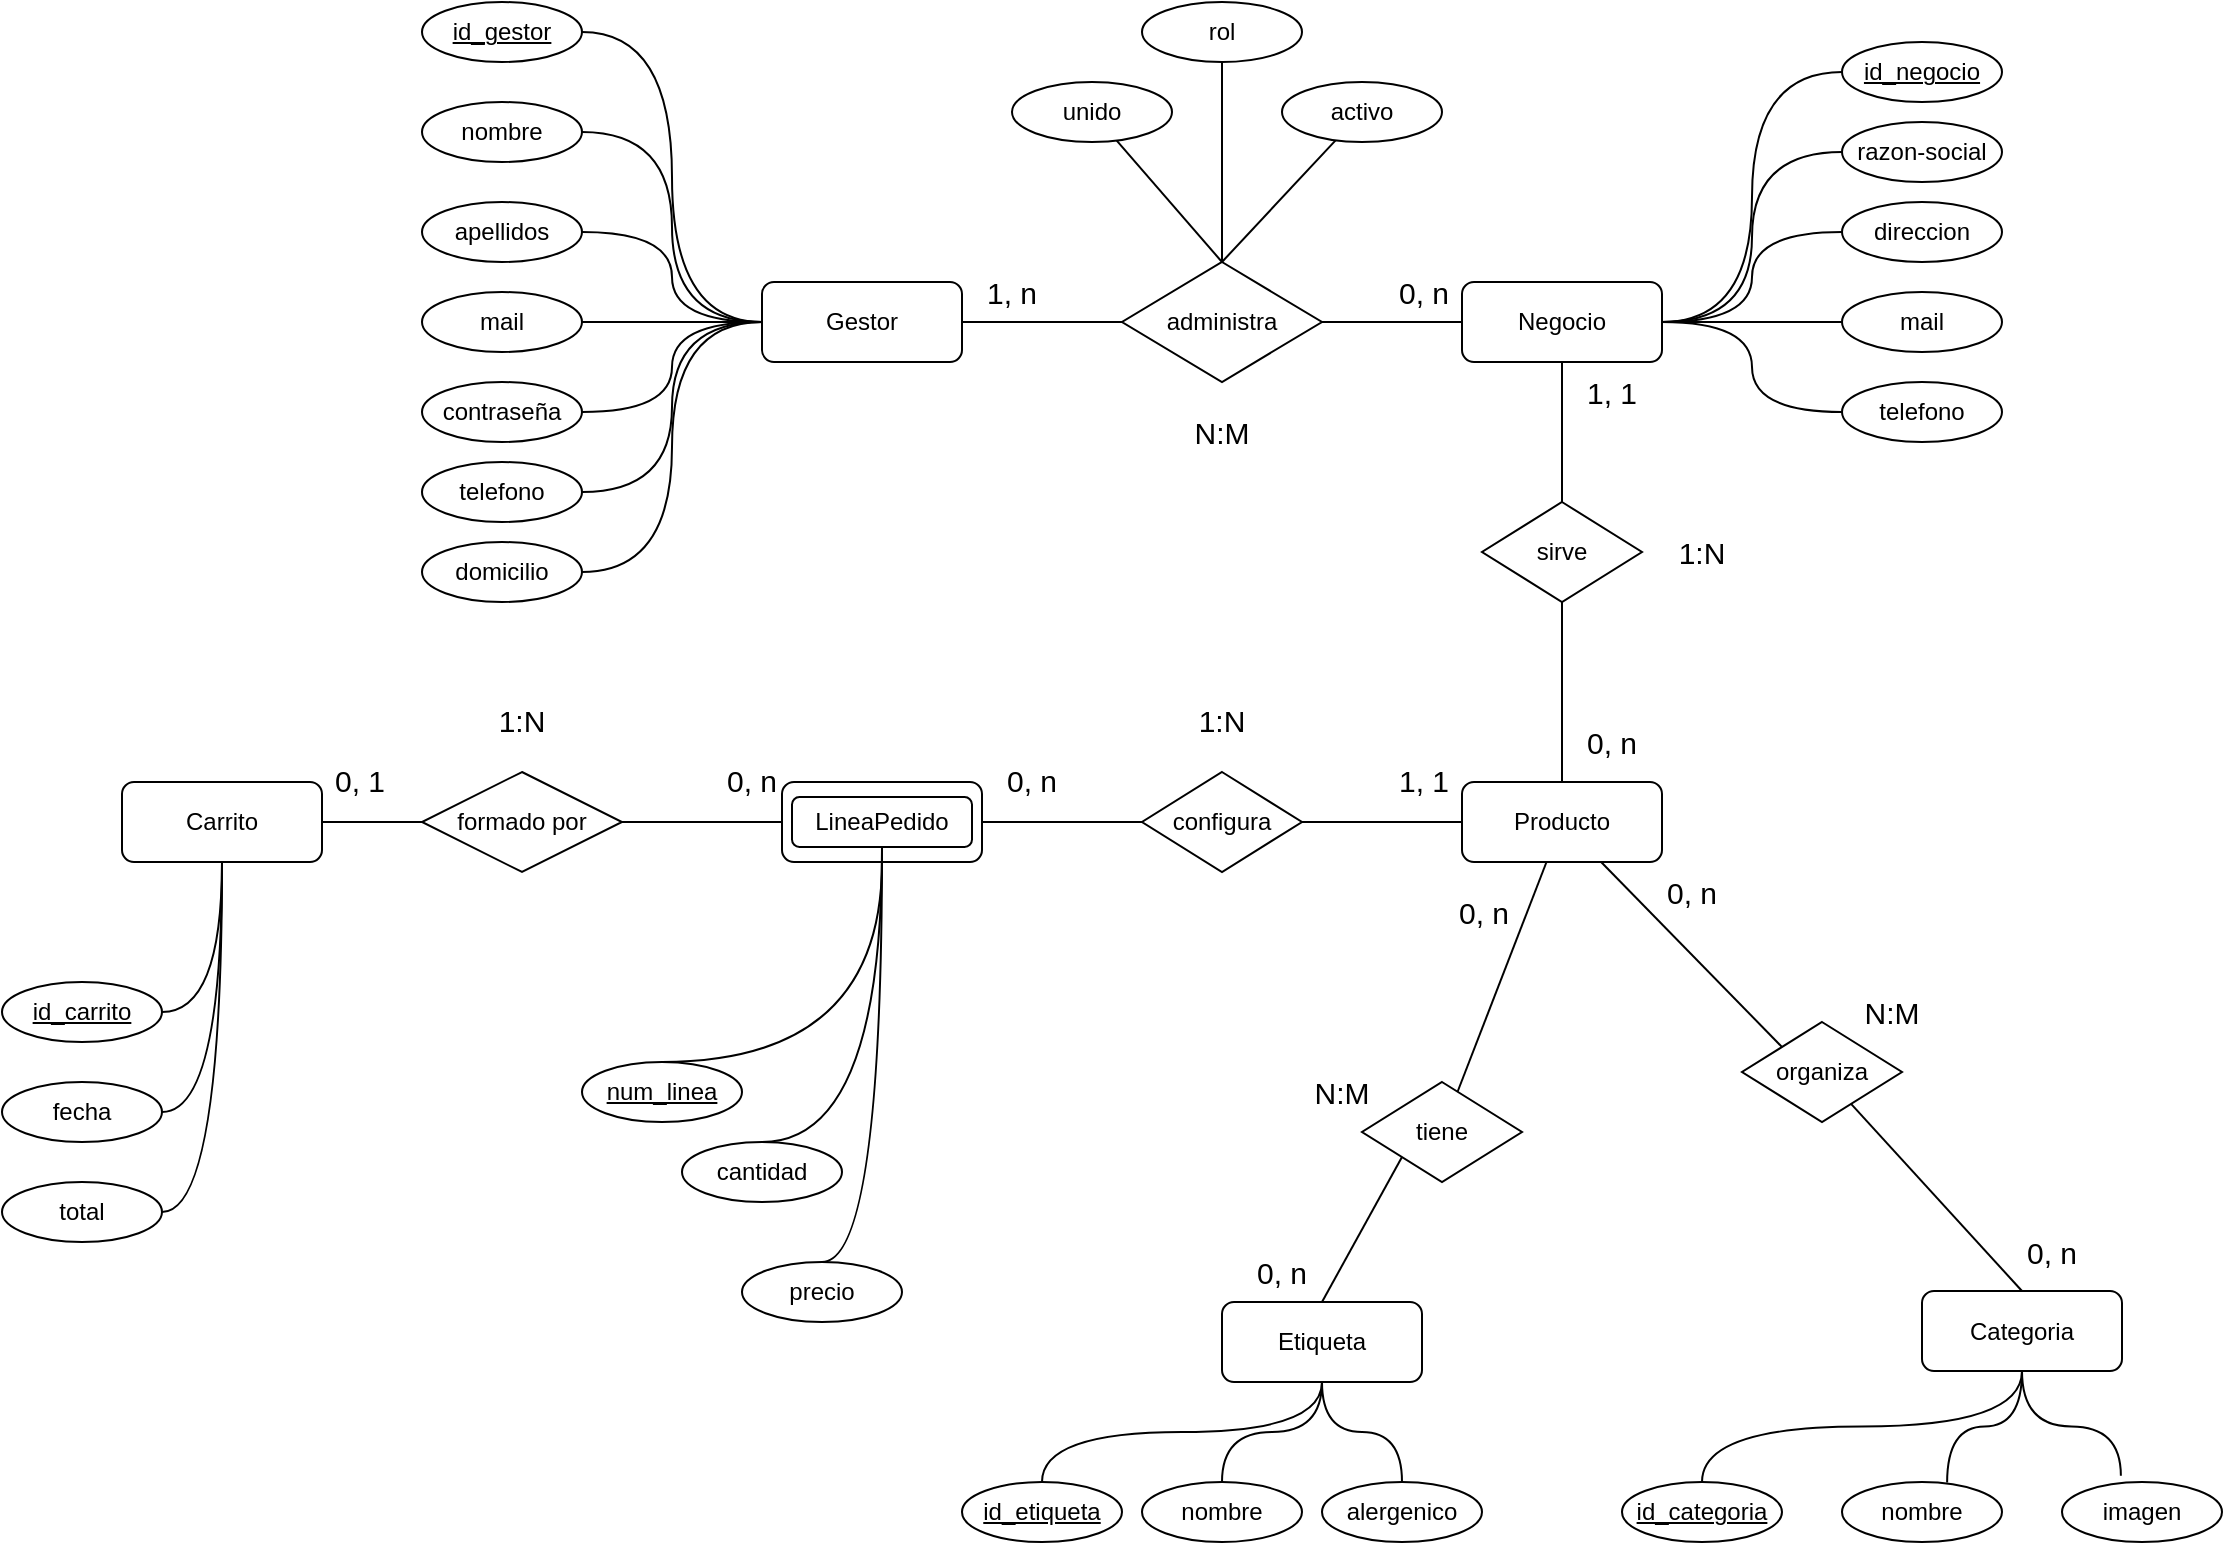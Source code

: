 <mxfile version="20.5.1" type="github" pages="2">
  <diagram id="C5RBs43oDa-KdzZeNtuy" name="Page-1">
    <mxGraphModel dx="2029" dy="980" grid="1" gridSize="10" guides="1" tooltips="1" connect="1" arrows="1" fold="1" page="1" pageScale="1" pageWidth="1169" pageHeight="827" math="0" shadow="0">
      <root>
        <mxCell id="WIyWlLk6GJQsqaUBKTNV-0" />
        <mxCell id="WIyWlLk6GJQsqaUBKTNV-1" parent="WIyWlLk6GJQsqaUBKTNV-0" />
        <mxCell id="svgah2VXSfXzRghXfU3M-2" style="edgeStyle=orthogonalEdgeStyle;rounded=0;orthogonalLoop=1;jettySize=auto;html=1;entryX=1;entryY=0.5;entryDx=0;entryDy=0;strokeWidth=1;startArrow=none;startFill=0;endArrow=none;endFill=0;startSize=12;endSize=12;curved=1;" edge="1" parent="WIyWlLk6GJQsqaUBKTNV-1" source="RPfaTdpdb6OsFivBWHaY-0" target="RPfaTdpdb6OsFivBWHaY-15">
          <mxGeometry relative="1" as="geometry" />
        </mxCell>
        <mxCell id="svgah2VXSfXzRghXfU3M-3" style="edgeStyle=orthogonalEdgeStyle;curved=1;rounded=0;orthogonalLoop=1;jettySize=auto;html=1;entryX=1;entryY=0.5;entryDx=0;entryDy=0;strokeWidth=1;startArrow=none;startFill=0;endArrow=none;endFill=0;startSize=12;endSize=12;" edge="1" parent="WIyWlLk6GJQsqaUBKTNV-1" source="RPfaTdpdb6OsFivBWHaY-0" target="RPfaTdpdb6OsFivBWHaY-16">
          <mxGeometry relative="1" as="geometry" />
        </mxCell>
        <mxCell id="svgah2VXSfXzRghXfU3M-4" style="edgeStyle=orthogonalEdgeStyle;curved=1;rounded=0;orthogonalLoop=1;jettySize=auto;html=1;entryX=1;entryY=0.5;entryDx=0;entryDy=0;strokeWidth=1;startArrow=none;startFill=0;endArrow=none;endFill=0;startSize=12;endSize=12;" edge="1" parent="WIyWlLk6GJQsqaUBKTNV-1" source="RPfaTdpdb6OsFivBWHaY-0" target="RPfaTdpdb6OsFivBWHaY-17">
          <mxGeometry relative="1" as="geometry" />
        </mxCell>
        <mxCell id="svgah2VXSfXzRghXfU3M-5" style="edgeStyle=orthogonalEdgeStyle;curved=1;rounded=0;orthogonalLoop=1;jettySize=auto;html=1;entryX=1;entryY=0.5;entryDx=0;entryDy=0;strokeWidth=1;startArrow=none;startFill=0;endArrow=none;endFill=0;startSize=12;endSize=12;" edge="1" parent="WIyWlLk6GJQsqaUBKTNV-1" source="RPfaTdpdb6OsFivBWHaY-0" target="RPfaTdpdb6OsFivBWHaY-18">
          <mxGeometry relative="1" as="geometry" />
        </mxCell>
        <mxCell id="svgah2VXSfXzRghXfU3M-6" style="edgeStyle=orthogonalEdgeStyle;curved=1;rounded=0;orthogonalLoop=1;jettySize=auto;html=1;entryX=1;entryY=0.5;entryDx=0;entryDy=0;strokeWidth=1;startArrow=none;startFill=0;endArrow=none;endFill=0;startSize=12;endSize=12;" edge="1" parent="WIyWlLk6GJQsqaUBKTNV-1" source="RPfaTdpdb6OsFivBWHaY-0" target="RPfaTdpdb6OsFivBWHaY-19">
          <mxGeometry relative="1" as="geometry" />
        </mxCell>
        <mxCell id="svgah2VXSfXzRghXfU3M-7" style="edgeStyle=orthogonalEdgeStyle;curved=1;rounded=0;orthogonalLoop=1;jettySize=auto;html=1;entryX=1;entryY=0.5;entryDx=0;entryDy=0;strokeWidth=1;startArrow=none;startFill=0;endArrow=none;endFill=0;startSize=12;endSize=12;" edge="1" parent="WIyWlLk6GJQsqaUBKTNV-1" source="RPfaTdpdb6OsFivBWHaY-0" target="RPfaTdpdb6OsFivBWHaY-20">
          <mxGeometry relative="1" as="geometry" />
        </mxCell>
        <mxCell id="svgah2VXSfXzRghXfU3M-8" style="edgeStyle=orthogonalEdgeStyle;curved=1;rounded=0;orthogonalLoop=1;jettySize=auto;html=1;entryX=1;entryY=0.5;entryDx=0;entryDy=0;strokeWidth=1;startArrow=none;startFill=0;endArrow=none;endFill=0;startSize=12;endSize=12;" edge="1" parent="WIyWlLk6GJQsqaUBKTNV-1" source="RPfaTdpdb6OsFivBWHaY-0" target="svgah2VXSfXzRghXfU3M-0">
          <mxGeometry relative="1" as="geometry" />
        </mxCell>
        <mxCell id="svgah2VXSfXzRghXfU3M-9" style="edgeStyle=orthogonalEdgeStyle;curved=1;rounded=0;orthogonalLoop=1;jettySize=auto;html=1;entryX=0;entryY=0.5;entryDx=0;entryDy=0;strokeWidth=1;startArrow=none;startFill=0;endArrow=none;endFill=0;startSize=12;endSize=12;" edge="1" parent="WIyWlLk6GJQsqaUBKTNV-1" source="RPfaTdpdb6OsFivBWHaY-0" target="RPfaTdpdb6OsFivBWHaY-2">
          <mxGeometry relative="1" as="geometry" />
        </mxCell>
        <mxCell id="RPfaTdpdb6OsFivBWHaY-0" value="Gestor" style="rounded=1;whiteSpace=wrap;html=1;" vertex="1" parent="WIyWlLk6GJQsqaUBKTNV-1">
          <mxGeometry x="420" y="180" width="100" height="40" as="geometry" />
        </mxCell>
        <mxCell id="JylQ9pSiy9w0CW8KYuXr-4" style="edgeStyle=orthogonalEdgeStyle;curved=1;rounded=0;orthogonalLoop=1;jettySize=auto;html=1;entryX=0;entryY=0.5;entryDx=0;entryDy=0;strokeWidth=1;startArrow=none;startFill=0;endArrow=none;endFill=0;startSize=12;endSize=12;" edge="1" parent="WIyWlLk6GJQsqaUBKTNV-1" source="RPfaTdpdb6OsFivBWHaY-1" target="svgah2VXSfXzRghXfU3M-11">
          <mxGeometry relative="1" as="geometry" />
        </mxCell>
        <mxCell id="JylQ9pSiy9w0CW8KYuXr-5" style="edgeStyle=orthogonalEdgeStyle;curved=1;rounded=0;orthogonalLoop=1;jettySize=auto;html=1;entryX=0;entryY=0.5;entryDx=0;entryDy=0;strokeWidth=1;startArrow=none;startFill=0;endArrow=none;endFill=0;startSize=12;endSize=12;" edge="1" parent="WIyWlLk6GJQsqaUBKTNV-1" source="RPfaTdpdb6OsFivBWHaY-1" target="JylQ9pSiy9w0CW8KYuXr-0">
          <mxGeometry relative="1" as="geometry" />
        </mxCell>
        <mxCell id="JylQ9pSiy9w0CW8KYuXr-6" style="edgeStyle=orthogonalEdgeStyle;curved=1;rounded=0;orthogonalLoop=1;jettySize=auto;html=1;entryX=0;entryY=0.5;entryDx=0;entryDy=0;strokeWidth=1;startArrow=none;startFill=0;endArrow=none;endFill=0;startSize=12;endSize=12;" edge="1" parent="WIyWlLk6GJQsqaUBKTNV-1" source="RPfaTdpdb6OsFivBWHaY-1" target="JylQ9pSiy9w0CW8KYuXr-1">
          <mxGeometry relative="1" as="geometry" />
        </mxCell>
        <mxCell id="JylQ9pSiy9w0CW8KYuXr-7" style="edgeStyle=orthogonalEdgeStyle;curved=1;rounded=0;orthogonalLoop=1;jettySize=auto;html=1;entryX=0;entryY=0.5;entryDx=0;entryDy=0;strokeWidth=1;startArrow=none;startFill=0;endArrow=none;endFill=0;startSize=12;endSize=12;" edge="1" parent="WIyWlLk6GJQsqaUBKTNV-1" source="RPfaTdpdb6OsFivBWHaY-1" target="JylQ9pSiy9w0CW8KYuXr-2">
          <mxGeometry relative="1" as="geometry" />
        </mxCell>
        <mxCell id="JylQ9pSiy9w0CW8KYuXr-8" style="edgeStyle=orthogonalEdgeStyle;curved=1;rounded=0;orthogonalLoop=1;jettySize=auto;html=1;entryX=0;entryY=0.5;entryDx=0;entryDy=0;strokeWidth=1;startArrow=none;startFill=0;endArrow=none;endFill=0;startSize=12;endSize=12;" edge="1" parent="WIyWlLk6GJQsqaUBKTNV-1" source="RPfaTdpdb6OsFivBWHaY-1" target="JylQ9pSiy9w0CW8KYuXr-3">
          <mxGeometry relative="1" as="geometry" />
        </mxCell>
        <mxCell id="JylQ9pSiy9w0CW8KYuXr-9" style="edgeStyle=orthogonalEdgeStyle;curved=1;rounded=0;orthogonalLoop=1;jettySize=auto;html=1;entryX=0.5;entryY=0;entryDx=0;entryDy=0;strokeWidth=1;startArrow=none;startFill=0;endArrow=none;endFill=0;startSize=12;endSize=12;" edge="1" parent="WIyWlLk6GJQsqaUBKTNV-1" source="RPfaTdpdb6OsFivBWHaY-1" target="RPfaTdpdb6OsFivBWHaY-3">
          <mxGeometry relative="1" as="geometry" />
        </mxCell>
        <mxCell id="RPfaTdpdb6OsFivBWHaY-1" value="Negocio" style="rounded=1;whiteSpace=wrap;html=1;" vertex="1" parent="WIyWlLk6GJQsqaUBKTNV-1">
          <mxGeometry x="770" y="180" width="100" height="40" as="geometry" />
        </mxCell>
        <mxCell id="svgah2VXSfXzRghXfU3M-10" style="edgeStyle=orthogonalEdgeStyle;curved=1;rounded=0;orthogonalLoop=1;jettySize=auto;html=1;entryX=0;entryY=0.5;entryDx=0;entryDy=0;strokeWidth=1;startArrow=none;startFill=0;endArrow=none;endFill=0;startSize=12;endSize=12;" edge="1" parent="WIyWlLk6GJQsqaUBKTNV-1" source="RPfaTdpdb6OsFivBWHaY-2" target="RPfaTdpdb6OsFivBWHaY-1">
          <mxGeometry relative="1" as="geometry" />
        </mxCell>
        <mxCell id="RPfaTdpdb6OsFivBWHaY-2" value="administra" style="rhombus;whiteSpace=wrap;html=1;" vertex="1" parent="WIyWlLk6GJQsqaUBKTNV-1">
          <mxGeometry x="600" y="170" width="100" height="60" as="geometry" />
        </mxCell>
        <mxCell id="JylQ9pSiy9w0CW8KYuXr-10" style="edgeStyle=orthogonalEdgeStyle;curved=1;rounded=0;orthogonalLoop=1;jettySize=auto;html=1;entryX=0.5;entryY=0;entryDx=0;entryDy=0;strokeWidth=1;startArrow=none;startFill=0;endArrow=none;endFill=0;startSize=12;endSize=12;" edge="1" parent="WIyWlLk6GJQsqaUBKTNV-1" source="RPfaTdpdb6OsFivBWHaY-3" target="RPfaTdpdb6OsFivBWHaY-4">
          <mxGeometry relative="1" as="geometry" />
        </mxCell>
        <mxCell id="RPfaTdpdb6OsFivBWHaY-3" value="sirve" style="rhombus;whiteSpace=wrap;html=1;" vertex="1" parent="WIyWlLk6GJQsqaUBKTNV-1">
          <mxGeometry x="780" y="290" width="80" height="50" as="geometry" />
        </mxCell>
        <mxCell id="JylQ9pSiy9w0CW8KYuXr-11" style="rounded=0;orthogonalLoop=1;jettySize=auto;html=1;strokeWidth=1;startArrow=none;startFill=0;endArrow=none;endFill=0;startSize=12;endSize=12;" edge="1" parent="WIyWlLk6GJQsqaUBKTNV-1" source="RPfaTdpdb6OsFivBWHaY-4" target="RPfaTdpdb6OsFivBWHaY-8">
          <mxGeometry relative="1" as="geometry" />
        </mxCell>
        <mxCell id="JylQ9pSiy9w0CW8KYuXr-12" style="edgeStyle=none;rounded=0;orthogonalLoop=1;jettySize=auto;html=1;entryX=0;entryY=0;entryDx=0;entryDy=0;strokeWidth=1;startArrow=none;startFill=0;endArrow=none;endFill=0;startSize=12;endSize=12;" edge="1" parent="WIyWlLk6GJQsqaUBKTNV-1" source="RPfaTdpdb6OsFivBWHaY-4" target="RPfaTdpdb6OsFivBWHaY-5">
          <mxGeometry relative="1" as="geometry" />
        </mxCell>
        <mxCell id="7f5GTlRuWzVe-hE08tmF-1" style="rounded=0;orthogonalLoop=1;jettySize=auto;html=1;entryX=1;entryY=0.5;entryDx=0;entryDy=0;strokeWidth=1;startArrow=none;startFill=0;endArrow=none;endFill=0;startSize=12;endSize=12;" edge="1" parent="WIyWlLk6GJQsqaUBKTNV-1" source="RPfaTdpdb6OsFivBWHaY-4" target="RPfaTdpdb6OsFivBWHaY-10">
          <mxGeometry relative="1" as="geometry" />
        </mxCell>
        <mxCell id="RPfaTdpdb6OsFivBWHaY-4" value="Producto" style="rounded=1;whiteSpace=wrap;html=1;" vertex="1" parent="WIyWlLk6GJQsqaUBKTNV-1">
          <mxGeometry x="770" y="430" width="100" height="40" as="geometry" />
        </mxCell>
        <mxCell id="JylQ9pSiy9w0CW8KYuXr-14" style="edgeStyle=none;rounded=0;orthogonalLoop=1;jettySize=auto;html=1;entryX=0.5;entryY=0;entryDx=0;entryDy=0;strokeWidth=1;startArrow=none;startFill=0;endArrow=none;endFill=0;startSize=12;endSize=12;" edge="1" parent="WIyWlLk6GJQsqaUBKTNV-1" source="RPfaTdpdb6OsFivBWHaY-5" target="RPfaTdpdb6OsFivBWHaY-6">
          <mxGeometry relative="1" as="geometry" />
        </mxCell>
        <mxCell id="RPfaTdpdb6OsFivBWHaY-5" value="organiza" style="rhombus;whiteSpace=wrap;html=1;" vertex="1" parent="WIyWlLk6GJQsqaUBKTNV-1">
          <mxGeometry x="910" y="550" width="80" height="50" as="geometry" />
        </mxCell>
        <mxCell id="ynMhTS_tvhuFv6aFStEb-0" style="edgeStyle=orthogonalEdgeStyle;rounded=0;orthogonalLoop=1;jettySize=auto;html=1;entryX=0.368;entryY=-0.105;entryDx=0;entryDy=0;entryPerimeter=0;strokeWidth=1;startArrow=none;startFill=0;endArrow=none;endFill=0;startSize=12;endSize=12;curved=1;" edge="1" parent="WIyWlLk6GJQsqaUBKTNV-1" source="RPfaTdpdb6OsFivBWHaY-6" target="JylQ9pSiy9w0CW8KYuXr-17">
          <mxGeometry relative="1" as="geometry" />
        </mxCell>
        <mxCell id="ynMhTS_tvhuFv6aFStEb-1" style="edgeStyle=orthogonalEdgeStyle;curved=1;rounded=0;orthogonalLoop=1;jettySize=auto;html=1;entryX=0.657;entryY=0.01;entryDx=0;entryDy=0;entryPerimeter=0;strokeWidth=1;startArrow=none;startFill=0;endArrow=none;endFill=0;startSize=12;endSize=12;" edge="1" parent="WIyWlLk6GJQsqaUBKTNV-1" source="RPfaTdpdb6OsFivBWHaY-6" target="JylQ9pSiy9w0CW8KYuXr-16">
          <mxGeometry relative="1" as="geometry" />
        </mxCell>
        <mxCell id="ynMhTS_tvhuFv6aFStEb-2" style="edgeStyle=orthogonalEdgeStyle;curved=1;rounded=0;orthogonalLoop=1;jettySize=auto;html=1;strokeWidth=1;startArrow=none;startFill=0;endArrow=none;endFill=0;startSize=12;endSize=12;entryX=0.5;entryY=0;entryDx=0;entryDy=0;exitX=0.5;exitY=1;exitDx=0;exitDy=0;" edge="1" parent="WIyWlLk6GJQsqaUBKTNV-1" source="RPfaTdpdb6OsFivBWHaY-6" target="JylQ9pSiy9w0CW8KYuXr-15">
          <mxGeometry relative="1" as="geometry">
            <mxPoint x="960" y="770" as="targetPoint" />
          </mxGeometry>
        </mxCell>
        <mxCell id="RPfaTdpdb6OsFivBWHaY-6" value="Categoria" style="rounded=1;whiteSpace=wrap;html=1;" vertex="1" parent="WIyWlLk6GJQsqaUBKTNV-1">
          <mxGeometry x="1000" y="684.5" width="100" height="40" as="geometry" />
        </mxCell>
        <mxCell id="JylQ9pSiy9w0CW8KYuXr-13" style="edgeStyle=none;rounded=0;orthogonalLoop=1;jettySize=auto;html=1;exitX=0;exitY=1;exitDx=0;exitDy=0;entryX=0.5;entryY=0;entryDx=0;entryDy=0;strokeWidth=1;startArrow=none;startFill=0;endArrow=none;endFill=0;startSize=12;endSize=12;" edge="1" parent="WIyWlLk6GJQsqaUBKTNV-1" source="RPfaTdpdb6OsFivBWHaY-8" target="RPfaTdpdb6OsFivBWHaY-9">
          <mxGeometry relative="1" as="geometry" />
        </mxCell>
        <mxCell id="RPfaTdpdb6OsFivBWHaY-8" value="tiene" style="rhombus;whiteSpace=wrap;html=1;" vertex="1" parent="WIyWlLk6GJQsqaUBKTNV-1">
          <mxGeometry x="720" y="580" width="80" height="50" as="geometry" />
        </mxCell>
        <mxCell id="JOAXM1k0zgTj2kkO4LsB-3" style="edgeStyle=orthogonalEdgeStyle;curved=1;rounded=0;orthogonalLoop=1;jettySize=auto;html=1;entryX=0.5;entryY=0;entryDx=0;entryDy=0;strokeWidth=1;startArrow=none;startFill=0;endArrow=none;endFill=0;startSize=12;endSize=12;" edge="1" parent="WIyWlLk6GJQsqaUBKTNV-1" source="RPfaTdpdb6OsFivBWHaY-9" target="JOAXM1k0zgTj2kkO4LsB-2">
          <mxGeometry relative="1" as="geometry" />
        </mxCell>
        <mxCell id="JOAXM1k0zgTj2kkO4LsB-4" style="edgeStyle=orthogonalEdgeStyle;curved=1;rounded=0;orthogonalLoop=1;jettySize=auto;html=1;strokeWidth=1;startArrow=none;startFill=0;endArrow=none;endFill=0;startSize=12;endSize=12;exitX=0.5;exitY=1;exitDx=0;exitDy=0;" edge="1" parent="WIyWlLk6GJQsqaUBKTNV-1" source="RPfaTdpdb6OsFivBWHaY-9" target="JOAXM1k0zgTj2kkO4LsB-1">
          <mxGeometry relative="1" as="geometry" />
        </mxCell>
        <mxCell id="JOAXM1k0zgTj2kkO4LsB-5" style="edgeStyle=orthogonalEdgeStyle;curved=1;rounded=0;orthogonalLoop=1;jettySize=auto;html=1;strokeWidth=1;startArrow=none;startFill=0;endArrow=none;endFill=0;startSize=12;endSize=12;exitX=0.5;exitY=1;exitDx=0;exitDy=0;" edge="1" parent="WIyWlLk6GJQsqaUBKTNV-1" source="RPfaTdpdb6OsFivBWHaY-9" target="JOAXM1k0zgTj2kkO4LsB-0">
          <mxGeometry relative="1" as="geometry" />
        </mxCell>
        <mxCell id="RPfaTdpdb6OsFivBWHaY-9" value="Etiqueta" style="rounded=1;whiteSpace=wrap;html=1;" vertex="1" parent="WIyWlLk6GJQsqaUBKTNV-1">
          <mxGeometry x="650" y="690" width="100" height="40" as="geometry" />
        </mxCell>
        <mxCell id="7f5GTlRuWzVe-hE08tmF-2" style="edgeStyle=none;rounded=0;orthogonalLoop=1;jettySize=auto;html=1;entryX=1;entryY=0.5;entryDx=0;entryDy=0;strokeWidth=1;startArrow=none;startFill=0;endArrow=none;endFill=0;startSize=12;endSize=12;" edge="1" parent="WIyWlLk6GJQsqaUBKTNV-1" source="RPfaTdpdb6OsFivBWHaY-10" target="RPfaTdpdb6OsFivBWHaY-12">
          <mxGeometry relative="1" as="geometry" />
        </mxCell>
        <mxCell id="RPfaTdpdb6OsFivBWHaY-10" value="configura" style="rhombus;whiteSpace=wrap;html=1;" vertex="1" parent="WIyWlLk6GJQsqaUBKTNV-1">
          <mxGeometry x="610" y="425" width="80" height="50" as="geometry" />
        </mxCell>
        <mxCell id="RPfaTdpdb6OsFivBWHaY-13" value="" style="group" vertex="1" connectable="0" parent="WIyWlLk6GJQsqaUBKTNV-1">
          <mxGeometry x="430" y="430" width="100" height="40" as="geometry" />
        </mxCell>
        <mxCell id="RPfaTdpdb6OsFivBWHaY-11" value="LineaPedido" style="rounded=1;whiteSpace=wrap;html=1;" vertex="1" parent="RPfaTdpdb6OsFivBWHaY-13">
          <mxGeometry width="100" height="40" as="geometry" />
        </mxCell>
        <mxCell id="RPfaTdpdb6OsFivBWHaY-12" value="" style="rounded=1;whiteSpace=wrap;html=1;fillColor=none;" vertex="1" parent="RPfaTdpdb6OsFivBWHaY-13">
          <mxGeometry x="5" y="7.5" width="90" height="25" as="geometry" />
        </mxCell>
        <mxCell id="qbeGTHeypZ5MqukcYy3G-3" style="edgeStyle=orthogonalEdgeStyle;curved=1;rounded=0;orthogonalLoop=1;jettySize=auto;html=1;entryX=1;entryY=0.5;entryDx=0;entryDy=0;strokeWidth=1;startArrow=none;startFill=0;endArrow=none;endFill=0;startSize=12;endSize=12;" edge="1" parent="WIyWlLk6GJQsqaUBKTNV-1" source="RPfaTdpdb6OsFivBWHaY-14" target="qbeGTHeypZ5MqukcYy3G-0">
          <mxGeometry relative="1" as="geometry" />
        </mxCell>
        <mxCell id="qbeGTHeypZ5MqukcYy3G-4" style="edgeStyle=orthogonalEdgeStyle;curved=1;rounded=0;orthogonalLoop=1;jettySize=auto;html=1;entryX=1;entryY=0.5;entryDx=0;entryDy=0;strokeWidth=1;startArrow=none;startFill=0;endArrow=none;endFill=0;startSize=12;endSize=12;" edge="1" parent="WIyWlLk6GJQsqaUBKTNV-1" source="RPfaTdpdb6OsFivBWHaY-14" target="qbeGTHeypZ5MqukcYy3G-1">
          <mxGeometry relative="1" as="geometry" />
        </mxCell>
        <mxCell id="qbeGTHeypZ5MqukcYy3G-5" style="edgeStyle=orthogonalEdgeStyle;curved=1;rounded=0;orthogonalLoop=1;jettySize=auto;html=1;entryX=1;entryY=0.5;entryDx=0;entryDy=0;strokeWidth=1;startArrow=none;startFill=0;endArrow=none;endFill=0;startSize=12;endSize=12;" edge="1" parent="WIyWlLk6GJQsqaUBKTNV-1" source="RPfaTdpdb6OsFivBWHaY-14" target="qbeGTHeypZ5MqukcYy3G-2">
          <mxGeometry relative="1" as="geometry" />
        </mxCell>
        <mxCell id="RPfaTdpdb6OsFivBWHaY-14" value="Carrito" style="rounded=1;whiteSpace=wrap;html=1;" vertex="1" parent="WIyWlLk6GJQsqaUBKTNV-1">
          <mxGeometry x="100" y="430" width="100" height="40" as="geometry" />
        </mxCell>
        <mxCell id="RPfaTdpdb6OsFivBWHaY-15" value="&lt;u&gt;id_gestor&lt;/u&gt;" style="ellipse;whiteSpace=wrap;html=1;labelBackgroundColor=none;fillColor=#FFFFFF;" vertex="1" parent="WIyWlLk6GJQsqaUBKTNV-1">
          <mxGeometry x="250" y="40" width="80" height="30" as="geometry" />
        </mxCell>
        <mxCell id="RPfaTdpdb6OsFivBWHaY-16" value="nombre" style="ellipse;whiteSpace=wrap;html=1;labelBackgroundColor=none;fillColor=#FFFFFF;" vertex="1" parent="WIyWlLk6GJQsqaUBKTNV-1">
          <mxGeometry x="250" y="90" width="80" height="30" as="geometry" />
        </mxCell>
        <mxCell id="RPfaTdpdb6OsFivBWHaY-17" value="apellidos" style="ellipse;whiteSpace=wrap;html=1;labelBackgroundColor=none;fillColor=#FFFFFF;" vertex="1" parent="WIyWlLk6GJQsqaUBKTNV-1">
          <mxGeometry x="250" y="140" width="80" height="30" as="geometry" />
        </mxCell>
        <mxCell id="RPfaTdpdb6OsFivBWHaY-18" value="mail" style="ellipse;whiteSpace=wrap;html=1;labelBackgroundColor=none;fillColor=#FFFFFF;" vertex="1" parent="WIyWlLk6GJQsqaUBKTNV-1">
          <mxGeometry x="250" y="185" width="80" height="30" as="geometry" />
        </mxCell>
        <mxCell id="RPfaTdpdb6OsFivBWHaY-19" value="contraseña" style="ellipse;whiteSpace=wrap;html=1;labelBackgroundColor=none;fillColor=#FFFFFF;" vertex="1" parent="WIyWlLk6GJQsqaUBKTNV-1">
          <mxGeometry x="250" y="230" width="80" height="30" as="geometry" />
        </mxCell>
        <mxCell id="RPfaTdpdb6OsFivBWHaY-20" value="telefono" style="ellipse;whiteSpace=wrap;html=1;labelBackgroundColor=none;fillColor=#FFFFFF;" vertex="1" parent="WIyWlLk6GJQsqaUBKTNV-1">
          <mxGeometry x="250" y="270" width="80" height="30" as="geometry" />
        </mxCell>
        <mxCell id="svgah2VXSfXzRghXfU3M-0" value="domicilio" style="ellipse;whiteSpace=wrap;html=1;labelBackgroundColor=none;fillColor=#FFFFFF;" vertex="1" parent="WIyWlLk6GJQsqaUBKTNV-1">
          <mxGeometry x="250" y="310" width="80" height="30" as="geometry" />
        </mxCell>
        <mxCell id="svgah2VXSfXzRghXfU3M-11" value="&lt;u&gt;id_negocio&lt;/u&gt;" style="ellipse;whiteSpace=wrap;html=1;labelBackgroundColor=none;fillColor=#FFFFFF;" vertex="1" parent="WIyWlLk6GJQsqaUBKTNV-1">
          <mxGeometry x="960" y="60" width="80" height="30" as="geometry" />
        </mxCell>
        <mxCell id="JylQ9pSiy9w0CW8KYuXr-0" value="razon-social" style="ellipse;whiteSpace=wrap;html=1;labelBackgroundColor=none;fillColor=#FFFFFF;" vertex="1" parent="WIyWlLk6GJQsqaUBKTNV-1">
          <mxGeometry x="960" y="100" width="80" height="30" as="geometry" />
        </mxCell>
        <mxCell id="JylQ9pSiy9w0CW8KYuXr-1" value="direccion" style="ellipse;whiteSpace=wrap;html=1;labelBackgroundColor=none;fillColor=#FFFFFF;" vertex="1" parent="WIyWlLk6GJQsqaUBKTNV-1">
          <mxGeometry x="960" y="140" width="80" height="30" as="geometry" />
        </mxCell>
        <mxCell id="JylQ9pSiy9w0CW8KYuXr-2" value="mail" style="ellipse;whiteSpace=wrap;html=1;labelBackgroundColor=none;fillColor=#FFFFFF;" vertex="1" parent="WIyWlLk6GJQsqaUBKTNV-1">
          <mxGeometry x="960" y="185" width="80" height="30" as="geometry" />
        </mxCell>
        <mxCell id="JylQ9pSiy9w0CW8KYuXr-3" value="telefono" style="ellipse;whiteSpace=wrap;html=1;labelBackgroundColor=none;fillColor=#FFFFFF;" vertex="1" parent="WIyWlLk6GJQsqaUBKTNV-1">
          <mxGeometry x="960" y="230" width="80" height="30" as="geometry" />
        </mxCell>
        <mxCell id="JylQ9pSiy9w0CW8KYuXr-15" value="&lt;u&gt;id_categoria&lt;/u&gt;" style="ellipse;whiteSpace=wrap;html=1;labelBackgroundColor=none;fillColor=#FFFFFF;" vertex="1" parent="WIyWlLk6GJQsqaUBKTNV-1">
          <mxGeometry x="850" y="780" width="80" height="30" as="geometry" />
        </mxCell>
        <mxCell id="JylQ9pSiy9w0CW8KYuXr-16" value="nombre" style="ellipse;whiteSpace=wrap;html=1;labelBackgroundColor=none;fillColor=#FFFFFF;" vertex="1" parent="WIyWlLk6GJQsqaUBKTNV-1">
          <mxGeometry x="960" y="780" width="80" height="30" as="geometry" />
        </mxCell>
        <mxCell id="JylQ9pSiy9w0CW8KYuXr-17" value="imagen" style="ellipse;whiteSpace=wrap;html=1;labelBackgroundColor=none;fillColor=#FFFFFF;" vertex="1" parent="WIyWlLk6GJQsqaUBKTNV-1">
          <mxGeometry x="1070" y="780" width="80" height="30" as="geometry" />
        </mxCell>
        <mxCell id="JOAXM1k0zgTj2kkO4LsB-0" value="&lt;u&gt;id_etiqueta&lt;/u&gt;" style="ellipse;whiteSpace=wrap;html=1;labelBackgroundColor=none;fillColor=#FFFFFF;" vertex="1" parent="WIyWlLk6GJQsqaUBKTNV-1">
          <mxGeometry x="520" y="780" width="80" height="30" as="geometry" />
        </mxCell>
        <mxCell id="JOAXM1k0zgTj2kkO4LsB-1" value="nombre" style="ellipse;whiteSpace=wrap;html=1;labelBackgroundColor=none;fillColor=#FFFFFF;" vertex="1" parent="WIyWlLk6GJQsqaUBKTNV-1">
          <mxGeometry x="610" y="780" width="80" height="30" as="geometry" />
        </mxCell>
        <mxCell id="JOAXM1k0zgTj2kkO4LsB-2" value="alergenico" style="ellipse;whiteSpace=wrap;html=1;labelBackgroundColor=none;fillColor=#FFFFFF;" vertex="1" parent="WIyWlLk6GJQsqaUBKTNV-1">
          <mxGeometry x="700" y="780" width="80" height="30" as="geometry" />
        </mxCell>
        <mxCell id="JOAXM1k0zgTj2kkO4LsB-6" value="&lt;u&gt;num_linea&lt;/u&gt;" style="ellipse;whiteSpace=wrap;html=1;labelBackgroundColor=none;fillColor=#FFFFFF;" vertex="1" parent="WIyWlLk6GJQsqaUBKTNV-1">
          <mxGeometry x="330" y="570" width="80" height="30" as="geometry" />
        </mxCell>
        <mxCell id="3AGLHnxcSDFyAJUV05tX-0" value="cantidad" style="ellipse;whiteSpace=wrap;html=1;labelBackgroundColor=none;fillColor=#FFFFFF;" vertex="1" parent="WIyWlLk6GJQsqaUBKTNV-1">
          <mxGeometry x="380" y="610" width="80" height="30" as="geometry" />
        </mxCell>
        <mxCell id="3AGLHnxcSDFyAJUV05tX-1" value="precio" style="ellipse;whiteSpace=wrap;html=1;labelBackgroundColor=none;fillColor=#FFFFFF;" vertex="1" parent="WIyWlLk6GJQsqaUBKTNV-1">
          <mxGeometry x="410" y="670" width="80" height="30" as="geometry" />
        </mxCell>
        <mxCell id="3AGLHnxcSDFyAJUV05tX-2" style="edgeStyle=orthogonalEdgeStyle;curved=1;rounded=0;orthogonalLoop=1;jettySize=auto;html=1;entryX=0.5;entryY=0;entryDx=0;entryDy=0;strokeWidth=1;startArrow=none;startFill=0;endArrow=none;endFill=0;startSize=12;endSize=12;" edge="1" parent="WIyWlLk6GJQsqaUBKTNV-1" source="RPfaTdpdb6OsFivBWHaY-12" target="3AGLHnxcSDFyAJUV05tX-1">
          <mxGeometry relative="1" as="geometry">
            <Array as="points">
              <mxPoint x="480" y="670" />
            </Array>
          </mxGeometry>
        </mxCell>
        <mxCell id="3AGLHnxcSDFyAJUV05tX-3" style="edgeStyle=orthogonalEdgeStyle;curved=1;rounded=0;orthogonalLoop=1;jettySize=auto;html=1;entryX=0.5;entryY=0;entryDx=0;entryDy=0;strokeWidth=1;startArrow=none;startFill=0;endArrow=none;endFill=0;startSize=12;endSize=12;" edge="1" parent="WIyWlLk6GJQsqaUBKTNV-1" source="RPfaTdpdb6OsFivBWHaY-12" target="3AGLHnxcSDFyAJUV05tX-0">
          <mxGeometry relative="1" as="geometry">
            <Array as="points">
              <mxPoint x="480" y="610" />
            </Array>
          </mxGeometry>
        </mxCell>
        <mxCell id="3AGLHnxcSDFyAJUV05tX-4" style="edgeStyle=orthogonalEdgeStyle;curved=1;rounded=0;orthogonalLoop=1;jettySize=auto;html=1;entryX=0.5;entryY=0;entryDx=0;entryDy=0;strokeWidth=1;startArrow=none;startFill=0;endArrow=none;endFill=0;startSize=12;endSize=12;" edge="1" parent="WIyWlLk6GJQsqaUBKTNV-1" source="RPfaTdpdb6OsFivBWHaY-11" target="JOAXM1k0zgTj2kkO4LsB-6">
          <mxGeometry relative="1" as="geometry">
            <Array as="points">
              <mxPoint x="480" y="570" />
            </Array>
          </mxGeometry>
        </mxCell>
        <mxCell id="qbeGTHeypZ5MqukcYy3G-0" value="&lt;u&gt;id_carrito&lt;/u&gt;" style="ellipse;whiteSpace=wrap;html=1;labelBackgroundColor=none;fillColor=#FFFFFF;" vertex="1" parent="WIyWlLk6GJQsqaUBKTNV-1">
          <mxGeometry x="40" y="530" width="80" height="30" as="geometry" />
        </mxCell>
        <mxCell id="qbeGTHeypZ5MqukcYy3G-1" value="fecha" style="ellipse;whiteSpace=wrap;html=1;labelBackgroundColor=none;fillColor=#FFFFFF;" vertex="1" parent="WIyWlLk6GJQsqaUBKTNV-1">
          <mxGeometry x="40" y="580" width="80" height="30" as="geometry" />
        </mxCell>
        <mxCell id="qbeGTHeypZ5MqukcYy3G-2" value="total" style="ellipse;whiteSpace=wrap;html=1;labelBackgroundColor=none;fillColor=#FFFFFF;" vertex="1" parent="WIyWlLk6GJQsqaUBKTNV-1">
          <mxGeometry x="40" y="630" width="80" height="30" as="geometry" />
        </mxCell>
        <mxCell id="7f5GTlRuWzVe-hE08tmF-4" style="edgeStyle=none;rounded=0;orthogonalLoop=1;jettySize=auto;html=1;entryX=1;entryY=0.5;entryDx=0;entryDy=0;strokeWidth=1;startArrow=none;startFill=0;endArrow=none;endFill=0;startSize=12;endSize=12;" edge="1" parent="WIyWlLk6GJQsqaUBKTNV-1" source="7f5GTlRuWzVe-hE08tmF-0" target="RPfaTdpdb6OsFivBWHaY-14">
          <mxGeometry relative="1" as="geometry" />
        </mxCell>
        <mxCell id="7f5GTlRuWzVe-hE08tmF-0" value="formado por" style="rhombus;whiteSpace=wrap;html=1;" vertex="1" parent="WIyWlLk6GJQsqaUBKTNV-1">
          <mxGeometry x="250" y="425" width="100" height="50" as="geometry" />
        </mxCell>
        <mxCell id="7f5GTlRuWzVe-hE08tmF-3" style="edgeStyle=none;rounded=0;orthogonalLoop=1;jettySize=auto;html=1;entryX=1;entryY=0.5;entryDx=0;entryDy=0;strokeWidth=1;startArrow=none;startFill=0;endArrow=none;endFill=0;startSize=12;endSize=12;" edge="1" parent="WIyWlLk6GJQsqaUBKTNV-1" source="RPfaTdpdb6OsFivBWHaY-11" target="7f5GTlRuWzVe-hE08tmF-0">
          <mxGeometry relative="1" as="geometry" />
        </mxCell>
        <mxCell id="7f5GTlRuWzVe-hE08tmF-5" value="1, n" style="text;html=1;strokeColor=none;fillColor=none;align=center;verticalAlign=middle;whiteSpace=wrap;rounded=0;labelBackgroundColor=none;fontSize=15;" vertex="1" parent="WIyWlLk6GJQsqaUBKTNV-1">
          <mxGeometry x="530" y="170" width="30" height="30" as="geometry" />
        </mxCell>
        <mxCell id="7f5GTlRuWzVe-hE08tmF-6" value="0, n" style="text;html=1;strokeColor=none;fillColor=none;align=center;verticalAlign=middle;whiteSpace=wrap;rounded=0;labelBackgroundColor=none;fontSize=15;" vertex="1" parent="WIyWlLk6GJQsqaUBKTNV-1">
          <mxGeometry x="736" y="170" width="30" height="30" as="geometry" />
        </mxCell>
        <mxCell id="UiK9JxPLrLwk8DCo-x-c-3" style="edgeStyle=none;rounded=0;orthogonalLoop=1;jettySize=auto;html=1;entryX=0.5;entryY=0;entryDx=0;entryDy=0;strokeWidth=1;fontSize=15;startArrow=none;startFill=0;endArrow=none;endFill=0;startSize=12;endSize=12;" edge="1" parent="WIyWlLk6GJQsqaUBKTNV-1" source="UiK9JxPLrLwk8DCo-x-c-0" target="RPfaTdpdb6OsFivBWHaY-2">
          <mxGeometry relative="1" as="geometry" />
        </mxCell>
        <mxCell id="UiK9JxPLrLwk8DCo-x-c-0" value="unido" style="ellipse;whiteSpace=wrap;html=1;labelBackgroundColor=none;fillColor=#FFFFFF;" vertex="1" parent="WIyWlLk6GJQsqaUBKTNV-1">
          <mxGeometry x="545" y="80" width="80" height="30" as="geometry" />
        </mxCell>
        <mxCell id="UiK9JxPLrLwk8DCo-x-c-5" style="edgeStyle=none;rounded=0;orthogonalLoop=1;jettySize=auto;html=1;entryX=0.5;entryY=0;entryDx=0;entryDy=0;strokeWidth=1;fontSize=15;startArrow=none;startFill=0;endArrow=none;endFill=0;startSize=12;endSize=12;" edge="1" parent="WIyWlLk6GJQsqaUBKTNV-1" source="UiK9JxPLrLwk8DCo-x-c-1" target="RPfaTdpdb6OsFivBWHaY-2">
          <mxGeometry relative="1" as="geometry" />
        </mxCell>
        <mxCell id="UiK9JxPLrLwk8DCo-x-c-1" value="activo" style="ellipse;whiteSpace=wrap;html=1;labelBackgroundColor=none;fillColor=#FFFFFF;" vertex="1" parent="WIyWlLk6GJQsqaUBKTNV-1">
          <mxGeometry x="680" y="80" width="80" height="30" as="geometry" />
        </mxCell>
        <mxCell id="UiK9JxPLrLwk8DCo-x-c-4" style="edgeStyle=none;rounded=0;orthogonalLoop=1;jettySize=auto;html=1;entryX=0.5;entryY=0;entryDx=0;entryDy=0;strokeWidth=1;fontSize=15;startArrow=none;startFill=0;endArrow=none;endFill=0;startSize=12;endSize=12;" edge="1" parent="WIyWlLk6GJQsqaUBKTNV-1" source="UiK9JxPLrLwk8DCo-x-c-2" target="RPfaTdpdb6OsFivBWHaY-2">
          <mxGeometry relative="1" as="geometry" />
        </mxCell>
        <mxCell id="UiK9JxPLrLwk8DCo-x-c-2" value="rol" style="ellipse;whiteSpace=wrap;html=1;labelBackgroundColor=none;fillColor=#FFFFFF;" vertex="1" parent="WIyWlLk6GJQsqaUBKTNV-1">
          <mxGeometry x="610" y="40" width="80" height="30" as="geometry" />
        </mxCell>
        <mxCell id="UiK9JxPLrLwk8DCo-x-c-6" value="N:M" style="text;html=1;strokeColor=none;fillColor=none;align=center;verticalAlign=middle;whiteSpace=wrap;rounded=0;labelBackgroundColor=none;fontSize=15;" vertex="1" parent="WIyWlLk6GJQsqaUBKTNV-1">
          <mxGeometry x="635" y="240" width="30" height="30" as="geometry" />
        </mxCell>
        <mxCell id="UiK9JxPLrLwk8DCo-x-c-7" value="0, n" style="text;html=1;strokeColor=none;fillColor=none;align=center;verticalAlign=middle;whiteSpace=wrap;rounded=0;labelBackgroundColor=none;fontSize=15;" vertex="1" parent="WIyWlLk6GJQsqaUBKTNV-1">
          <mxGeometry x="830" y="395" width="30" height="30" as="geometry" />
        </mxCell>
        <mxCell id="UiK9JxPLrLwk8DCo-x-c-8" value="1, 1" style="text;html=1;strokeColor=none;fillColor=none;align=center;verticalAlign=middle;whiteSpace=wrap;rounded=0;labelBackgroundColor=none;fontSize=15;" vertex="1" parent="WIyWlLk6GJQsqaUBKTNV-1">
          <mxGeometry x="830" y="220" width="30" height="30" as="geometry" />
        </mxCell>
        <mxCell id="UiK9JxPLrLwk8DCo-x-c-9" value="1:N" style="text;html=1;strokeColor=none;fillColor=none;align=center;verticalAlign=middle;whiteSpace=wrap;rounded=0;labelBackgroundColor=none;fontSize=15;" vertex="1" parent="WIyWlLk6GJQsqaUBKTNV-1">
          <mxGeometry x="875" y="300" width="30" height="30" as="geometry" />
        </mxCell>
        <mxCell id="UiK9JxPLrLwk8DCo-x-c-10" value="0, n" style="text;html=1;strokeColor=none;fillColor=none;align=center;verticalAlign=middle;whiteSpace=wrap;rounded=0;labelBackgroundColor=none;fontSize=15;" vertex="1" parent="WIyWlLk6GJQsqaUBKTNV-1">
          <mxGeometry x="1050" y="650" width="30" height="30" as="geometry" />
        </mxCell>
        <mxCell id="UiK9JxPLrLwk8DCo-x-c-12" value="1:N" style="text;html=1;strokeColor=none;fillColor=none;align=center;verticalAlign=middle;whiteSpace=wrap;rounded=0;labelBackgroundColor=none;fontSize=15;" vertex="1" parent="WIyWlLk6GJQsqaUBKTNV-1">
          <mxGeometry x="635" y="384" width="30" height="30" as="geometry" />
        </mxCell>
        <mxCell id="UiK9JxPLrLwk8DCo-x-c-13" value="0, n" style="text;html=1;strokeColor=none;fillColor=none;align=center;verticalAlign=middle;whiteSpace=wrap;rounded=0;labelBackgroundColor=none;fontSize=15;" vertex="1" parent="WIyWlLk6GJQsqaUBKTNV-1">
          <mxGeometry x="766" y="480" width="30" height="30" as="geometry" />
        </mxCell>
        <mxCell id="UiK9JxPLrLwk8DCo-x-c-14" value="0, n" style="text;html=1;strokeColor=none;fillColor=none;align=center;verticalAlign=middle;whiteSpace=wrap;rounded=0;labelBackgroundColor=none;fontSize=15;" vertex="1" parent="WIyWlLk6GJQsqaUBKTNV-1">
          <mxGeometry x="870" y="470" width="30" height="30" as="geometry" />
        </mxCell>
        <mxCell id="UiK9JxPLrLwk8DCo-x-c-15" value="0, n" style="text;html=1;strokeColor=none;fillColor=none;align=center;verticalAlign=middle;whiteSpace=wrap;rounded=0;labelBackgroundColor=none;fontSize=15;" vertex="1" parent="WIyWlLk6GJQsqaUBKTNV-1">
          <mxGeometry x="665" y="660" width="30" height="30" as="geometry" />
        </mxCell>
        <mxCell id="UiK9JxPLrLwk8DCo-x-c-16" value="N:M" style="text;html=1;strokeColor=none;fillColor=none;align=center;verticalAlign=middle;whiteSpace=wrap;rounded=0;labelBackgroundColor=none;fontSize=15;" vertex="1" parent="WIyWlLk6GJQsqaUBKTNV-1">
          <mxGeometry x="695" y="570" width="30" height="30" as="geometry" />
        </mxCell>
        <mxCell id="UiK9JxPLrLwk8DCo-x-c-17" value="N:M" style="text;html=1;strokeColor=none;fillColor=none;align=center;verticalAlign=middle;whiteSpace=wrap;rounded=0;labelBackgroundColor=none;fontSize=15;" vertex="1" parent="WIyWlLk6GJQsqaUBKTNV-1">
          <mxGeometry x="970" y="530" width="30" height="30" as="geometry" />
        </mxCell>
        <mxCell id="UiK9JxPLrLwk8DCo-x-c-18" value="0, n" style="text;html=1;strokeColor=none;fillColor=none;align=center;verticalAlign=middle;whiteSpace=wrap;rounded=0;labelBackgroundColor=none;fontSize=15;" vertex="1" parent="WIyWlLk6GJQsqaUBKTNV-1">
          <mxGeometry x="540" y="414" width="30" height="30" as="geometry" />
        </mxCell>
        <mxCell id="UiK9JxPLrLwk8DCo-x-c-19" value="1, 1" style="text;html=1;strokeColor=none;fillColor=none;align=center;verticalAlign=middle;whiteSpace=wrap;rounded=0;labelBackgroundColor=none;fontSize=15;" vertex="1" parent="WIyWlLk6GJQsqaUBKTNV-1">
          <mxGeometry x="736" y="414" width="30" height="30" as="geometry" />
        </mxCell>
        <mxCell id="UiK9JxPLrLwk8DCo-x-c-20" value="0, 1" style="text;html=1;strokeColor=none;fillColor=none;align=center;verticalAlign=middle;whiteSpace=wrap;rounded=0;labelBackgroundColor=none;fontSize=15;" vertex="1" parent="WIyWlLk6GJQsqaUBKTNV-1">
          <mxGeometry x="204" y="414" width="30" height="30" as="geometry" />
        </mxCell>
        <mxCell id="UiK9JxPLrLwk8DCo-x-c-21" value="0, n" style="text;html=1;strokeColor=none;fillColor=none;align=center;verticalAlign=middle;whiteSpace=wrap;rounded=0;labelBackgroundColor=none;fontSize=15;" vertex="1" parent="WIyWlLk6GJQsqaUBKTNV-1">
          <mxGeometry x="400" y="414" width="30" height="30" as="geometry" />
        </mxCell>
        <mxCell id="UiK9JxPLrLwk8DCo-x-c-22" value="1:N" style="text;html=1;strokeColor=none;fillColor=none;align=center;verticalAlign=middle;whiteSpace=wrap;rounded=0;labelBackgroundColor=none;fontSize=15;" vertex="1" parent="WIyWlLk6GJQsqaUBKTNV-1">
          <mxGeometry x="285" y="384" width="30" height="30" as="geometry" />
        </mxCell>
      </root>
    </mxGraphModel>
  </diagram>
  <diagram name="diagrama-clases" id="8UljykzUixHWccmLOjHV">
    <mxGraphModel dx="970" dy="469" grid="1" gridSize="10" guides="1" tooltips="1" connect="1" arrows="1" fold="1" page="1" pageScale="1" pageWidth="827" pageHeight="1169" math="0" shadow="0">
      <root>
        <mxCell id="aHF_wxy-nfuQHQiyWYiB-0" />
        <mxCell id="aHF_wxy-nfuQHQiyWYiB-1" parent="aHF_wxy-nfuQHQiyWYiB-0" />
        <mxCell id="aHF_wxy-nfuQHQiyWYiB-2" value="Gestor" style="swimlane;fontStyle=0;align=center;verticalAlign=top;childLayout=stackLayout;horizontal=1;startSize=26;horizontalStack=0;resizeParent=1;resizeLast=0;collapsible=1;marginBottom=0;rounded=0;shadow=0;strokeWidth=1;" vertex="1" parent="aHF_wxy-nfuQHQiyWYiB-1">
          <mxGeometry x="149" y="140" width="160" height="250" as="geometry">
            <mxRectangle x="230" y="140" width="160" height="26" as="alternateBounds" />
          </mxGeometry>
        </mxCell>
        <mxCell id="aHF_wxy-nfuQHQiyWYiB-3" value="id_gestor: int" style="text;align=left;verticalAlign=top;spacingLeft=4;spacingRight=4;overflow=hidden;rotatable=0;points=[[0,0.5],[1,0.5]];portConstraint=eastwest;" vertex="1" parent="aHF_wxy-nfuQHQiyWYiB-2">
          <mxGeometry y="26" width="160" height="26" as="geometry" />
        </mxCell>
        <mxCell id="aHF_wxy-nfuQHQiyWYiB-4" value="mail: string" style="text;align=left;verticalAlign=top;spacingLeft=4;spacingRight=4;overflow=hidden;rotatable=0;points=[[0,0.5],[1,0.5]];portConstraint=eastwest;rounded=0;shadow=0;html=0;" vertex="1" parent="aHF_wxy-nfuQHQiyWYiB-2">
          <mxGeometry y="52" width="160" height="26" as="geometry" />
        </mxCell>
        <mxCell id="aHF_wxy-nfuQHQiyWYiB-5" value="contraseña: string" style="text;align=left;verticalAlign=top;spacingLeft=4;spacingRight=4;overflow=hidden;rotatable=0;points=[[0,0.5],[1,0.5]];portConstraint=eastwest;rounded=0;shadow=0;html=0;" vertex="1" parent="aHF_wxy-nfuQHQiyWYiB-2">
          <mxGeometry y="78" width="160" height="26" as="geometry" />
        </mxCell>
        <mxCell id="aHF_wxy-nfuQHQiyWYiB-6" value="dni-cif: char" style="text;align=left;verticalAlign=top;spacingLeft=4;spacingRight=4;overflow=hidden;rotatable=0;points=[[0,0.5],[1,0.5]];portConstraint=eastwest;rounded=0;shadow=0;html=0;" vertex="1" parent="aHF_wxy-nfuQHQiyWYiB-2">
          <mxGeometry y="104" width="160" height="26" as="geometry" />
        </mxCell>
        <mxCell id="aHF_wxy-nfuQHQiyWYiB-7" value="telefono: char" style="text;align=left;verticalAlign=top;spacingLeft=4;spacingRight=4;overflow=hidden;rotatable=0;points=[[0,0.5],[1,0.5]];portConstraint=eastwest;rounded=0;shadow=0;html=0;" vertex="1" parent="aHF_wxy-nfuQHQiyWYiB-2">
          <mxGeometry y="130" width="160" height="26" as="geometry" />
        </mxCell>
        <mxCell id="aHF_wxy-nfuQHQiyWYiB-8" value="nombre: string" style="text;align=left;verticalAlign=top;spacingLeft=4;spacingRight=4;overflow=hidden;rotatable=0;points=[[0,0.5],[1,0.5]];portConstraint=eastwest;rounded=0;shadow=0;html=0;" vertex="1" parent="aHF_wxy-nfuQHQiyWYiB-2">
          <mxGeometry y="156" width="160" height="26" as="geometry" />
        </mxCell>
        <mxCell id="aHF_wxy-nfuQHQiyWYiB-9" value="apellidos: string" style="text;align=left;verticalAlign=top;spacingLeft=4;spacingRight=4;overflow=hidden;rotatable=0;points=[[0,0.5],[1,0.5]];portConstraint=eastwest;rounded=0;shadow=0;html=0;" vertex="1" parent="aHF_wxy-nfuQHQiyWYiB-2">
          <mxGeometry y="182" width="160" height="26" as="geometry" />
        </mxCell>
        <mxCell id="aHF_wxy-nfuQHQiyWYiB-10" value="domicilio: string" style="text;align=left;verticalAlign=top;spacingLeft=4;spacingRight=4;overflow=hidden;rotatable=0;points=[[0,0.5],[1,0.5]];portConstraint=eastwest;rounded=0;shadow=0;html=0;" vertex="1" parent="aHF_wxy-nfuQHQiyWYiB-2">
          <mxGeometry y="208" width="160" height="26" as="geometry" />
        </mxCell>
        <mxCell id="aHF_wxy-nfuQHQiyWYiB-11" value="" style="line;html=1;strokeWidth=1;align=left;verticalAlign=middle;spacingTop=-1;spacingLeft=3;spacingRight=3;rotatable=0;labelPosition=right;points=[];portConstraint=eastwest;" vertex="1" parent="aHF_wxy-nfuQHQiyWYiB-2">
          <mxGeometry y="234" width="160" height="8" as="geometry" />
        </mxCell>
        <mxCell id="aHF_wxy-nfuQHQiyWYiB-12" value="Carrito" style="swimlane;fontStyle=0;align=center;verticalAlign=top;childLayout=stackLayout;horizontal=1;startSize=26;horizontalStack=0;resizeParent=1;resizeLast=0;collapsible=1;marginBottom=0;rounded=0;shadow=0;strokeWidth=1;" vertex="1" parent="aHF_wxy-nfuQHQiyWYiB-1">
          <mxGeometry x="519" y="900" width="160" height="112" as="geometry">
            <mxRectangle x="130" y="380" width="160" height="26" as="alternateBounds" />
          </mxGeometry>
        </mxCell>
        <mxCell id="aHF_wxy-nfuQHQiyWYiB-13" value="id_carrito: int" style="text;align=left;verticalAlign=top;spacingLeft=4;spacingRight=4;overflow=hidden;rotatable=0;points=[[0,0.5],[1,0.5]];portConstraint=eastwest;" vertex="1" parent="aHF_wxy-nfuQHQiyWYiB-12">
          <mxGeometry y="26" width="160" height="26" as="geometry" />
        </mxCell>
        <mxCell id="aHF_wxy-nfuQHQiyWYiB-14" value="fecha: date" style="text;align=left;verticalAlign=top;spacingLeft=4;spacingRight=4;overflow=hidden;rotatable=0;points=[[0,0.5],[1,0.5]];portConstraint=eastwest;rounded=0;shadow=0;html=0;" vertex="1" parent="aHF_wxy-nfuQHQiyWYiB-12">
          <mxGeometry y="52" width="160" height="26" as="geometry" />
        </mxCell>
        <mxCell id="aHF_wxy-nfuQHQiyWYiB-15" value="total: int" style="text;align=left;verticalAlign=top;spacingLeft=4;spacingRight=4;overflow=hidden;rotatable=0;points=[[0,0.5],[1,0.5]];portConstraint=eastwest;rounded=0;shadow=0;html=0;" vertex="1" parent="aHF_wxy-nfuQHQiyWYiB-12">
          <mxGeometry y="78" width="160" height="26" as="geometry" />
        </mxCell>
        <mxCell id="aHF_wxy-nfuQHQiyWYiB-16" value="" style="line;html=1;strokeWidth=1;align=left;verticalAlign=middle;spacingTop=-1;spacingLeft=3;spacingRight=3;rotatable=0;labelPosition=right;points=[];portConstraint=eastwest;" vertex="1" parent="aHF_wxy-nfuQHQiyWYiB-12">
          <mxGeometry y="104" width="160" height="8" as="geometry" />
        </mxCell>
        <mxCell id="Yuu7rtm7SMGkqWXoD4h9-18" style="edgeStyle=orthogonalEdgeStyle;rounded=0;orthogonalLoop=1;jettySize=auto;html=1;entryX=0.5;entryY=0;entryDx=0;entryDy=0;strokeWidth=1;endArrow=diamond;endFill=0;endSize=12;" edge="1" parent="aHF_wxy-nfuQHQiyWYiB-1" source="aHF_wxy-nfuQHQiyWYiB-17" target="aHF_wxy-nfuQHQiyWYiB-31">
          <mxGeometry relative="1" as="geometry" />
        </mxCell>
        <mxCell id="aHF_wxy-nfuQHQiyWYiB-17" value="Negocio" style="swimlane;fontStyle=0;align=center;verticalAlign=top;childLayout=stackLayout;horizontal=1;startSize=26;horizontalStack=0;resizeParent=1;resizeLast=0;collapsible=1;marginBottom=0;rounded=0;shadow=0;strokeWidth=1;" vertex="1" parent="aHF_wxy-nfuQHQiyWYiB-1">
          <mxGeometry x="519" y="140" width="160" height="164" as="geometry">
            <mxRectangle x="340" y="380" width="170" height="26" as="alternateBounds" />
          </mxGeometry>
        </mxCell>
        <mxCell id="aHF_wxy-nfuQHQiyWYiB-18" value="id_negocio: int" style="text;align=left;verticalAlign=top;spacingLeft=4;spacingRight=4;overflow=hidden;rotatable=0;points=[[0,0.5],[1,0.5]];portConstraint=eastwest;" vertex="1" parent="aHF_wxy-nfuQHQiyWYiB-17">
          <mxGeometry y="26" width="160" height="26" as="geometry" />
        </mxCell>
        <mxCell id="aHF_wxy-nfuQHQiyWYiB-19" value="mail: string" style="text;align=left;verticalAlign=top;spacingLeft=4;spacingRight=4;overflow=hidden;rotatable=0;points=[[0,0.5],[1,0.5]];portConstraint=eastwest;" vertex="1" parent="aHF_wxy-nfuQHQiyWYiB-17">
          <mxGeometry y="52" width="160" height="26" as="geometry" />
        </mxCell>
        <mxCell id="aHF_wxy-nfuQHQiyWYiB-20" value="telefono: char" style="text;align=left;verticalAlign=top;spacingLeft=4;spacingRight=4;overflow=hidden;rotatable=0;points=[[0,0.5],[1,0.5]];portConstraint=eastwest;" vertex="1" parent="aHF_wxy-nfuQHQiyWYiB-17">
          <mxGeometry y="78" width="160" height="26" as="geometry" />
        </mxCell>
        <mxCell id="aHF_wxy-nfuQHQiyWYiB-21" value="direccion: string" style="text;align=left;verticalAlign=top;spacingLeft=4;spacingRight=4;overflow=hidden;rotatable=0;points=[[0,0.5],[1,0.5]];portConstraint=eastwest;" vertex="1" parent="aHF_wxy-nfuQHQiyWYiB-17">
          <mxGeometry y="104" width="160" height="26" as="geometry" />
        </mxCell>
        <mxCell id="aHF_wxy-nfuQHQiyWYiB-22" value="razon_social: string" style="text;align=left;verticalAlign=top;spacingLeft=4;spacingRight=4;overflow=hidden;rotatable=0;points=[[0,0.5],[1,0.5]];portConstraint=eastwest;" vertex="1" parent="aHF_wxy-nfuQHQiyWYiB-17">
          <mxGeometry y="130" width="160" height="26" as="geometry" />
        </mxCell>
        <mxCell id="aHF_wxy-nfuQHQiyWYiB-23" value="" style="line;html=1;strokeWidth=1;align=left;verticalAlign=middle;spacingTop=-1;spacingLeft=3;spacingRight=3;rotatable=0;labelPosition=right;points=[];portConstraint=eastwest;" vertex="1" parent="aHF_wxy-nfuQHQiyWYiB-17">
          <mxGeometry y="156" width="160" height="8" as="geometry" />
        </mxCell>
        <mxCell id="Yuu7rtm7SMGkqWXoD4h9-24" style="edgeStyle=orthogonalEdgeStyle;rounded=0;orthogonalLoop=1;jettySize=auto;html=1;entryX=0.5;entryY=0;entryDx=0;entryDy=0;strokeWidth=1;startArrow=none;startFill=0;endArrow=none;endFill=0;startSize=12;endSize=12;" edge="1" parent="aHF_wxy-nfuQHQiyWYiB-1" source="aHF_wxy-nfuQHQiyWYiB-31" target="aHF_wxy-nfuQHQiyWYiB-12">
          <mxGeometry relative="1" as="geometry" />
        </mxCell>
        <mxCell id="Yuu7rtm7SMGkqWXoD4h9-25" style="edgeStyle=orthogonalEdgeStyle;rounded=0;orthogonalLoop=1;jettySize=auto;html=1;entryX=1.008;entryY=-0.085;entryDx=0;entryDy=0;entryPerimeter=0;strokeWidth=1;startArrow=none;startFill=0;endArrow=diamond;endFill=0;startSize=12;endSize=12;" edge="1" parent="aHF_wxy-nfuQHQiyWYiB-1" source="aHF_wxy-nfuQHQiyWYiB-31" target="Yuu7rtm7SMGkqWXoD4h9-4">
          <mxGeometry relative="1" as="geometry" />
        </mxCell>
        <mxCell id="aHF_wxy-nfuQHQiyWYiB-31" value="Producto" style="swimlane;fontStyle=0;align=center;verticalAlign=top;childLayout=stackLayout;horizontal=1;startSize=26;horizontalStack=0;resizeParent=1;resizeLast=0;collapsible=1;marginBottom=0;rounded=0;shadow=0;strokeWidth=1;" vertex="1" parent="aHF_wxy-nfuQHQiyWYiB-1">
          <mxGeometry x="519" y="480" width="160" height="170" as="geometry">
            <mxRectangle x="130" y="380" width="160" height="26" as="alternateBounds" />
          </mxGeometry>
        </mxCell>
        <mxCell id="aHF_wxy-nfuQHQiyWYiB-32" value="id_producto: int" style="text;align=left;verticalAlign=top;spacingLeft=4;spacingRight=4;overflow=hidden;rotatable=0;points=[[0,0.5],[1,0.5]];portConstraint=eastwest;" vertex="1" parent="aHF_wxy-nfuQHQiyWYiB-31">
          <mxGeometry y="26" width="160" height="26" as="geometry" />
        </mxCell>
        <mxCell id="aHF_wxy-nfuQHQiyWYiB-33" value="nombre: string" style="text;align=left;verticalAlign=top;spacingLeft=4;spacingRight=4;overflow=hidden;rotatable=0;points=[[0,0.5],[1,0.5]];portConstraint=eastwest;rounded=0;shadow=0;html=0;" vertex="1" parent="aHF_wxy-nfuQHQiyWYiB-31">
          <mxGeometry y="52" width="160" height="26" as="geometry" />
        </mxCell>
        <mxCell id="aHF_wxy-nfuQHQiyWYiB-34" value="precio: int" style="text;align=left;verticalAlign=top;spacingLeft=4;spacingRight=4;overflow=hidden;rotatable=0;points=[[0,0.5],[1,0.5]];portConstraint=eastwest;rounded=0;shadow=0;html=0;" vertex="1" parent="aHF_wxy-nfuQHQiyWYiB-31">
          <mxGeometry y="78" width="160" height="26" as="geometry" />
        </mxCell>
        <mxCell id="aHF_wxy-nfuQHQiyWYiB-35" value="imagen: string" style="text;align=left;verticalAlign=top;spacingLeft=4;spacingRight=4;overflow=hidden;rotatable=0;points=[[0,0.5],[1,0.5]];portConstraint=eastwest;rounded=0;shadow=0;html=0;" vertex="1" parent="aHF_wxy-nfuQHQiyWYiB-31">
          <mxGeometry y="104" width="160" height="26" as="geometry" />
        </mxCell>
        <mxCell id="aHF_wxy-nfuQHQiyWYiB-36" value="descripcion: string" style="text;align=left;verticalAlign=top;spacingLeft=4;spacingRight=4;overflow=hidden;rotatable=0;points=[[0,0.5],[1,0.5]];portConstraint=eastwest;rounded=0;shadow=0;html=0;" vertex="1" parent="aHF_wxy-nfuQHQiyWYiB-31">
          <mxGeometry y="130" width="160" height="26" as="geometry" />
        </mxCell>
        <mxCell id="aHF_wxy-nfuQHQiyWYiB-39" value="" style="line;html=1;strokeWidth=1;align=left;verticalAlign=middle;spacingTop=-1;spacingLeft=3;spacingRight=3;rotatable=0;labelPosition=right;points=[];portConstraint=eastwest;" vertex="1" parent="aHF_wxy-nfuQHQiyWYiB-31">
          <mxGeometry y="156" width="160" height="8" as="geometry" />
        </mxCell>
        <mxCell id="Yuu7rtm7SMGkqWXoD4h9-0" value="Categoría" style="swimlane;fontStyle=0;align=center;verticalAlign=top;childLayout=stackLayout;horizontal=1;startSize=26;horizontalStack=0;resizeParent=1;resizeLast=0;collapsible=1;marginBottom=0;rounded=0;shadow=0;strokeWidth=1;" vertex="1" parent="aHF_wxy-nfuQHQiyWYiB-1">
          <mxGeometry x="149" y="440" width="160" height="120" as="geometry">
            <mxRectangle x="130" y="380" width="160" height="26" as="alternateBounds" />
          </mxGeometry>
        </mxCell>
        <mxCell id="Yuu7rtm7SMGkqWXoD4h9-1" value="id_categoria: int" style="text;align=left;verticalAlign=top;spacingLeft=4;spacingRight=4;overflow=hidden;rotatable=0;points=[[0,0.5],[1,0.5]];portConstraint=eastwest;" vertex="1" parent="Yuu7rtm7SMGkqWXoD4h9-0">
          <mxGeometry y="26" width="160" height="26" as="geometry" />
        </mxCell>
        <mxCell id="Yuu7rtm7SMGkqWXoD4h9-2" value="nombre: string" style="text;align=left;verticalAlign=top;spacingLeft=4;spacingRight=4;overflow=hidden;rotatable=0;points=[[0,0.5],[1,0.5]];portConstraint=eastwest;rounded=0;shadow=0;html=0;" vertex="1" parent="Yuu7rtm7SMGkqWXoD4h9-0">
          <mxGeometry y="52" width="160" height="26" as="geometry" />
        </mxCell>
        <mxCell id="Yuu7rtm7SMGkqWXoD4h9-4" value="imagen: string" style="text;align=left;verticalAlign=top;spacingLeft=4;spacingRight=4;overflow=hidden;rotatable=0;points=[[0,0.5],[1,0.5]];portConstraint=eastwest;rounded=0;shadow=0;html=0;" vertex="1" parent="Yuu7rtm7SMGkqWXoD4h9-0">
          <mxGeometry y="78" width="160" height="26" as="geometry" />
        </mxCell>
        <mxCell id="Yuu7rtm7SMGkqWXoD4h9-6" value="" style="line;html=1;strokeWidth=1;align=left;verticalAlign=middle;spacingTop=-1;spacingLeft=3;spacingRight=3;rotatable=0;labelPosition=right;points=[];portConstraint=eastwest;" vertex="1" parent="Yuu7rtm7SMGkqWXoD4h9-0">
          <mxGeometry y="104" width="160" height="8" as="geometry" />
        </mxCell>
        <mxCell id="Yuu7rtm7SMGkqWXoD4h9-7" value="Etiqueta" style="swimlane;fontStyle=0;align=center;verticalAlign=top;childLayout=stackLayout;horizontal=1;startSize=26;horizontalStack=0;resizeParent=1;resizeLast=0;collapsible=1;marginBottom=0;rounded=0;shadow=0;strokeWidth=1;" vertex="1" parent="aHF_wxy-nfuQHQiyWYiB-1">
          <mxGeometry x="149" y="600" width="160" height="120" as="geometry">
            <mxRectangle x="130" y="380" width="160" height="26" as="alternateBounds" />
          </mxGeometry>
        </mxCell>
        <mxCell id="Yuu7rtm7SMGkqWXoD4h9-8" value="id_etiqueta: int" style="text;align=left;verticalAlign=top;spacingLeft=4;spacingRight=4;overflow=hidden;rotatable=0;points=[[0,0.5],[1,0.5]];portConstraint=eastwest;" vertex="1" parent="Yuu7rtm7SMGkqWXoD4h9-7">
          <mxGeometry y="26" width="160" height="26" as="geometry" />
        </mxCell>
        <mxCell id="Yuu7rtm7SMGkqWXoD4h9-9" value="nombre: string" style="text;align=left;verticalAlign=top;spacingLeft=4;spacingRight=4;overflow=hidden;rotatable=0;points=[[0,0.5],[1,0.5]];portConstraint=eastwest;rounded=0;shadow=0;html=0;" vertex="1" parent="Yuu7rtm7SMGkqWXoD4h9-7">
          <mxGeometry y="52" width="160" height="26" as="geometry" />
        </mxCell>
        <mxCell id="Yuu7rtm7SMGkqWXoD4h9-10" value="alergenico: boolean" style="text;align=left;verticalAlign=top;spacingLeft=4;spacingRight=4;overflow=hidden;rotatable=0;points=[[0,0.5],[1,0.5]];portConstraint=eastwest;rounded=0;shadow=0;html=0;" vertex="1" parent="Yuu7rtm7SMGkqWXoD4h9-7">
          <mxGeometry y="78" width="160" height="26" as="geometry" />
        </mxCell>
        <mxCell id="Yuu7rtm7SMGkqWXoD4h9-11" value="" style="line;html=1;strokeWidth=1;align=left;verticalAlign=middle;spacingTop=-1;spacingLeft=3;spacingRight=3;rotatable=0;labelPosition=right;points=[];portConstraint=eastwest;" vertex="1" parent="Yuu7rtm7SMGkqWXoD4h9-7">
          <mxGeometry y="104" width="160" height="8" as="geometry" />
        </mxCell>
        <mxCell id="Yuu7rtm7SMGkqWXoD4h9-23" style="edgeStyle=orthogonalEdgeStyle;rounded=0;orthogonalLoop=1;jettySize=auto;html=1;strokeWidth=1;endArrow=none;endFill=0;endSize=12;startArrow=diamond;startFill=1;startSize=12;" edge="1" parent="aHF_wxy-nfuQHQiyWYiB-1" source="Yuu7rtm7SMGkqWXoD4h9-12">
          <mxGeometry relative="1" as="geometry">
            <mxPoint x="599" y="846" as="targetPoint" />
          </mxGeometry>
        </mxCell>
        <mxCell id="Yuu7rtm7SMGkqWXoD4h9-12" value="LineaPedido" style="swimlane;fontStyle=0;align=center;verticalAlign=top;childLayout=stackLayout;horizontal=1;startSize=26;horizontalStack=0;resizeParent=1;resizeLast=0;collapsible=1;marginBottom=0;rounded=0;shadow=0;strokeWidth=1;" vertex="1" parent="aHF_wxy-nfuQHQiyWYiB-1">
          <mxGeometry x="259" y="790" width="160" height="112" as="geometry">
            <mxRectangle x="130" y="380" width="160" height="26" as="alternateBounds" />
          </mxGeometry>
        </mxCell>
        <mxCell id="Yuu7rtm7SMGkqWXoD4h9-13" value="num_linea: int" style="text;align=left;verticalAlign=top;spacingLeft=4;spacingRight=4;overflow=hidden;rotatable=0;points=[[0,0.5],[1,0.5]];portConstraint=eastwest;" vertex="1" parent="Yuu7rtm7SMGkqWXoD4h9-12">
          <mxGeometry y="26" width="160" height="26" as="geometry" />
        </mxCell>
        <mxCell id="Yuu7rtm7SMGkqWXoD4h9-14" value="cantidad: int" style="text;align=left;verticalAlign=top;spacingLeft=4;spacingRight=4;overflow=hidden;rotatable=0;points=[[0,0.5],[1,0.5]];portConstraint=eastwest;rounded=0;shadow=0;html=0;" vertex="1" parent="Yuu7rtm7SMGkqWXoD4h9-12">
          <mxGeometry y="52" width="160" height="26" as="geometry" />
        </mxCell>
        <mxCell id="Yuu7rtm7SMGkqWXoD4h9-15" value="precio: int" style="text;align=left;verticalAlign=top;spacingLeft=4;spacingRight=4;overflow=hidden;rotatable=0;points=[[0,0.5],[1,0.5]];portConstraint=eastwest;rounded=0;shadow=0;html=0;" vertex="1" parent="Yuu7rtm7SMGkqWXoD4h9-12">
          <mxGeometry y="78" width="160" height="26" as="geometry" />
        </mxCell>
        <mxCell id="Yuu7rtm7SMGkqWXoD4h9-16" value="" style="line;html=1;strokeWidth=1;align=left;verticalAlign=middle;spacingTop=-1;spacingLeft=3;spacingRight=3;rotatable=0;labelPosition=right;points=[];portConstraint=eastwest;" vertex="1" parent="Yuu7rtm7SMGkqWXoD4h9-12">
          <mxGeometry y="104" width="160" height="8" as="geometry" />
        </mxCell>
        <mxCell id="Yuu7rtm7SMGkqWXoD4h9-17" style="edgeStyle=orthogonalEdgeStyle;rounded=0;orthogonalLoop=1;jettySize=auto;html=1;entryX=0;entryY=0.5;entryDx=0;entryDy=0;endArrow=diamond;endFill=1;strokeWidth=1;endSize=12;" edge="1" parent="aHF_wxy-nfuQHQiyWYiB-1" source="aHF_wxy-nfuQHQiyWYiB-5" target="aHF_wxy-nfuQHQiyWYiB-20">
          <mxGeometry relative="1" as="geometry" />
        </mxCell>
        <mxCell id="Yuu7rtm7SMGkqWXoD4h9-20" style="edgeStyle=orthogonalEdgeStyle;rounded=0;orthogonalLoop=1;jettySize=auto;html=1;exitX=0;exitY=0.5;exitDx=0;exitDy=0;entryX=1;entryY=0.5;entryDx=0;entryDy=0;strokeWidth=1;endArrow=none;endFill=0;endSize=12;" edge="1" parent="aHF_wxy-nfuQHQiyWYiB-1" source="aHF_wxy-nfuQHQiyWYiB-36" target="Yuu7rtm7SMGkqWXoD4h9-9">
          <mxGeometry relative="1" as="geometry" />
        </mxCell>
      </root>
    </mxGraphModel>
  </diagram>
</mxfile>

